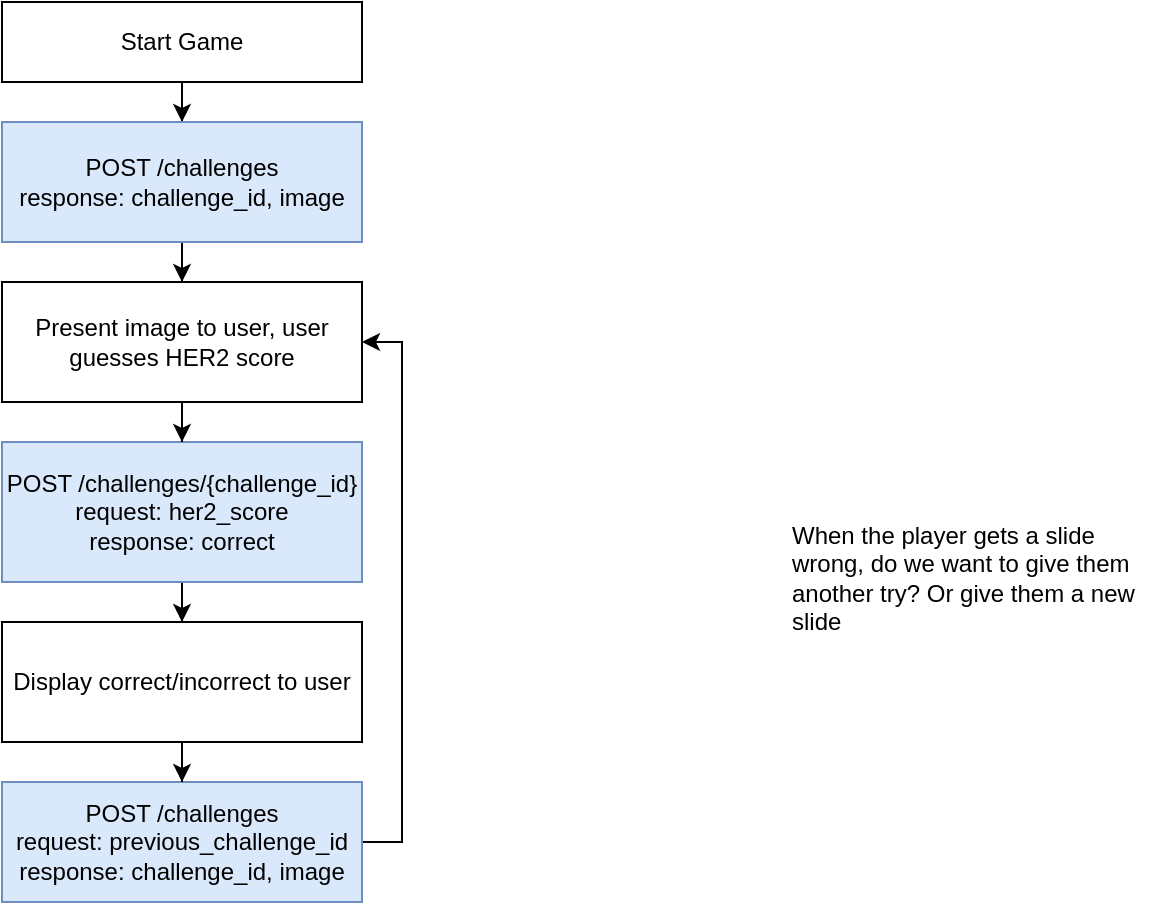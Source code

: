 <mxfile version="23.1.2" type="device">
  <diagram name="Page-1" id="EpbLw81pfZR_4K67WDe2">
    <mxGraphModel dx="2037" dy="778" grid="1" gridSize="10" guides="1" tooltips="1" connect="1" arrows="1" fold="1" page="1" pageScale="1" pageWidth="850" pageHeight="1100" math="0" shadow="0">
      <root>
        <mxCell id="0" />
        <mxCell id="1" parent="0" />
        <mxCell id="9H8_Xh9Tizi_idlLj5gi-8" style="edgeStyle=orthogonalEdgeStyle;rounded=0;orthogonalLoop=1;jettySize=auto;html=1;exitX=0.5;exitY=1;exitDx=0;exitDy=0;" edge="1" parent="1" source="9H8_Xh9Tizi_idlLj5gi-1" target="9H8_Xh9Tizi_idlLj5gi-2">
          <mxGeometry relative="1" as="geometry" />
        </mxCell>
        <mxCell id="9H8_Xh9Tizi_idlLj5gi-1" value="Start Game" style="rounded=0;whiteSpace=wrap;html=1;" vertex="1" parent="1">
          <mxGeometry x="210" y="100" width="180" height="40" as="geometry" />
        </mxCell>
        <mxCell id="9H8_Xh9Tizi_idlLj5gi-22" style="edgeStyle=orthogonalEdgeStyle;rounded=0;orthogonalLoop=1;jettySize=auto;html=1;exitX=0.5;exitY=1;exitDx=0;exitDy=0;" edge="1" parent="1" source="9H8_Xh9Tizi_idlLj5gi-2" target="9H8_Xh9Tizi_idlLj5gi-21">
          <mxGeometry relative="1" as="geometry" />
        </mxCell>
        <mxCell id="9H8_Xh9Tizi_idlLj5gi-2" value="&lt;div&gt;POST /challenges&lt;/div&gt;&lt;div&gt;response: challenge_id, image&lt;br&gt;&lt;/div&gt;" style="rounded=0;whiteSpace=wrap;html=1;fillColor=#dae8fc;strokeColor=#6c8ebf;" vertex="1" parent="1">
          <mxGeometry x="210" y="160" width="180" height="60" as="geometry" />
        </mxCell>
        <mxCell id="9H8_Xh9Tizi_idlLj5gi-25" style="edgeStyle=orthogonalEdgeStyle;rounded=0;orthogonalLoop=1;jettySize=auto;html=1;exitX=0.5;exitY=1;exitDx=0;exitDy=0;" edge="1" parent="1" source="9H8_Xh9Tizi_idlLj5gi-3" target="9H8_Xh9Tizi_idlLj5gi-24">
          <mxGeometry relative="1" as="geometry" />
        </mxCell>
        <mxCell id="9H8_Xh9Tizi_idlLj5gi-3" value="&lt;div&gt;POST /challenges/{challenge_id}&lt;/div&gt;&lt;div&gt;request: her2_score&lt;/div&gt;&lt;div&gt;response: correct&lt;br&gt;&lt;/div&gt;" style="rounded=0;whiteSpace=wrap;html=1;fillColor=#dae8fc;strokeColor=#6c8ebf;" vertex="1" parent="1">
          <mxGeometry x="210" y="320" width="180" height="70" as="geometry" />
        </mxCell>
        <mxCell id="9H8_Xh9Tizi_idlLj5gi-9" value="When the player gets a slide wrong, do we want to give them another try? Or give them a new slide" style="text;html=1;strokeColor=none;fillColor=none;spacing=5;spacingTop=-20;whiteSpace=wrap;overflow=hidden;rounded=0;" vertex="1" parent="1">
          <mxGeometry x="600" y="370" width="190" height="50" as="geometry" />
        </mxCell>
        <mxCell id="9H8_Xh9Tizi_idlLj5gi-27" style="edgeStyle=orthogonalEdgeStyle;rounded=0;orthogonalLoop=1;jettySize=auto;html=1;exitX=1;exitY=0.5;exitDx=0;exitDy=0;entryX=1;entryY=0.5;entryDx=0;entryDy=0;" edge="1" parent="1" source="9H8_Xh9Tizi_idlLj5gi-12" target="9H8_Xh9Tizi_idlLj5gi-21">
          <mxGeometry relative="1" as="geometry" />
        </mxCell>
        <mxCell id="9H8_Xh9Tizi_idlLj5gi-12" value="&lt;div&gt;POST /challenges&lt;/div&gt;&lt;div&gt;request: previous_challenge_id&lt;/div&gt;&lt;div&gt;response: challenge_id, image&lt;br&gt;&lt;/div&gt;" style="rounded=0;whiteSpace=wrap;html=1;fillColor=#dae8fc;strokeColor=#6c8ebf;" vertex="1" parent="1">
          <mxGeometry x="210" y="490" width="180" height="60" as="geometry" />
        </mxCell>
        <mxCell id="9H8_Xh9Tizi_idlLj5gi-23" style="edgeStyle=orthogonalEdgeStyle;rounded=0;orthogonalLoop=1;jettySize=auto;html=1;exitX=0.5;exitY=1;exitDx=0;exitDy=0;" edge="1" parent="1" source="9H8_Xh9Tizi_idlLj5gi-21" target="9H8_Xh9Tizi_idlLj5gi-3">
          <mxGeometry relative="1" as="geometry" />
        </mxCell>
        <mxCell id="9H8_Xh9Tizi_idlLj5gi-21" value="Present image to user, user guesses HER2 score" style="rounded=0;whiteSpace=wrap;html=1;" vertex="1" parent="1">
          <mxGeometry x="210" y="240" width="180" height="60" as="geometry" />
        </mxCell>
        <mxCell id="9H8_Xh9Tizi_idlLj5gi-26" style="edgeStyle=orthogonalEdgeStyle;rounded=0;orthogonalLoop=1;jettySize=auto;html=1;exitX=0.5;exitY=1;exitDx=0;exitDy=0;" edge="1" parent="1" source="9H8_Xh9Tizi_idlLj5gi-24" target="9H8_Xh9Tizi_idlLj5gi-12">
          <mxGeometry relative="1" as="geometry" />
        </mxCell>
        <mxCell id="9H8_Xh9Tizi_idlLj5gi-24" value="Display correct/incorrect to user" style="rounded=0;whiteSpace=wrap;html=1;" vertex="1" parent="1">
          <mxGeometry x="210" y="410" width="180" height="60" as="geometry" />
        </mxCell>
      </root>
    </mxGraphModel>
  </diagram>
</mxfile>
